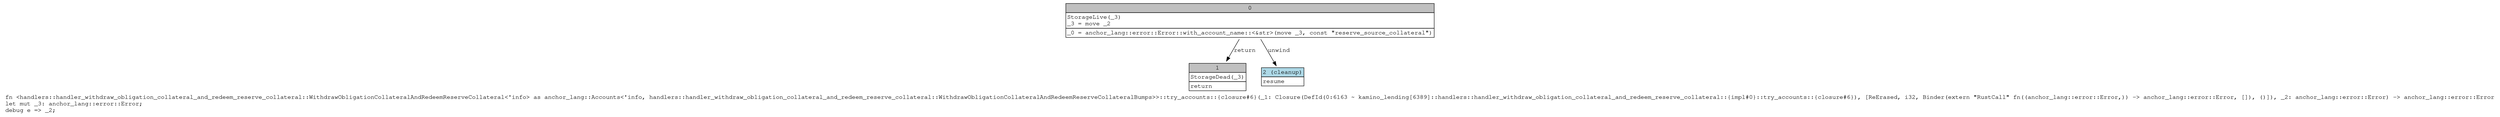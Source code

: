 digraph Mir_0_6163 {
    graph [fontname="Courier, monospace"];
    node [fontname="Courier, monospace"];
    edge [fontname="Courier, monospace"];
    label=<fn &lt;handlers::handler_withdraw_obligation_collateral_and_redeem_reserve_collateral::WithdrawObligationCollateralAndRedeemReserveCollateral&lt;'info&gt; as anchor_lang::Accounts&lt;'info, handlers::handler_withdraw_obligation_collateral_and_redeem_reserve_collateral::WithdrawObligationCollateralAndRedeemReserveCollateralBumps&gt;&gt;::try_accounts::{closure#6}(_1: Closure(DefId(0:6163 ~ kamino_lending[6389]::handlers::handler_withdraw_obligation_collateral_and_redeem_reserve_collateral::{impl#0}::try_accounts::{closure#6}), [ReErased, i32, Binder(extern &quot;RustCall&quot; fn((anchor_lang::error::Error,)) -&gt; anchor_lang::error::Error, []), ()]), _2: anchor_lang::error::Error) -&gt; anchor_lang::error::Error<br align="left"/>let mut _3: anchor_lang::error::Error;<br align="left"/>debug e =&gt; _2;<br align="left"/>>;
    bb0__0_6163 [shape="none", label=<<table border="0" cellborder="1" cellspacing="0"><tr><td bgcolor="gray" align="center" colspan="1">0</td></tr><tr><td align="left" balign="left">StorageLive(_3)<br/>_3 = move _2<br/></td></tr><tr><td align="left">_0 = anchor_lang::error::Error::with_account_name::&lt;&amp;str&gt;(move _3, const &quot;reserve_source_collateral&quot;)</td></tr></table>>];
    bb1__0_6163 [shape="none", label=<<table border="0" cellborder="1" cellspacing="0"><tr><td bgcolor="gray" align="center" colspan="1">1</td></tr><tr><td align="left" balign="left">StorageDead(_3)<br/></td></tr><tr><td align="left">return</td></tr></table>>];
    bb2__0_6163 [shape="none", label=<<table border="0" cellborder="1" cellspacing="0"><tr><td bgcolor="lightblue" align="center" colspan="1">2 (cleanup)</td></tr><tr><td align="left">resume</td></tr></table>>];
    bb0__0_6163 -> bb1__0_6163 [label="return"];
    bb0__0_6163 -> bb2__0_6163 [label="unwind"];
}
